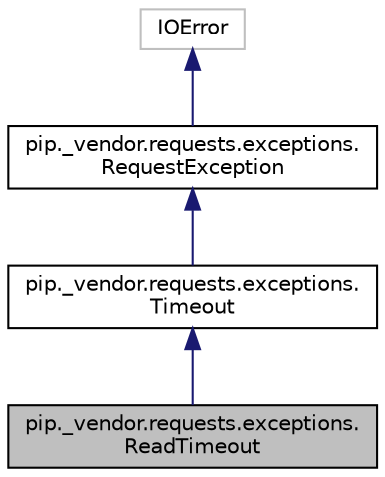 digraph "pip._vendor.requests.exceptions.ReadTimeout"
{
 // LATEX_PDF_SIZE
  edge [fontname="Helvetica",fontsize="10",labelfontname="Helvetica",labelfontsize="10"];
  node [fontname="Helvetica",fontsize="10",shape=record];
  Node1 [label="pip._vendor.requests.exceptions.\lReadTimeout",height=0.2,width=0.4,color="black", fillcolor="grey75", style="filled", fontcolor="black",tooltip=" "];
  Node2 -> Node1 [dir="back",color="midnightblue",fontsize="10",style="solid",fontname="Helvetica"];
  Node2 [label="pip._vendor.requests.exceptions.\lTimeout",height=0.2,width=0.4,color="black", fillcolor="white", style="filled",URL="$classpip_1_1__vendor_1_1requests_1_1exceptions_1_1_timeout.html",tooltip=" "];
  Node3 -> Node2 [dir="back",color="midnightblue",fontsize="10",style="solid",fontname="Helvetica"];
  Node3 [label="pip._vendor.requests.exceptions.\lRequestException",height=0.2,width=0.4,color="black", fillcolor="white", style="filled",URL="$classpip_1_1__vendor_1_1requests_1_1exceptions_1_1_request_exception.html",tooltip=" "];
  Node4 -> Node3 [dir="back",color="midnightblue",fontsize="10",style="solid",fontname="Helvetica"];
  Node4 [label="IOError",height=0.2,width=0.4,color="grey75", fillcolor="white", style="filled",tooltip=" "];
}
